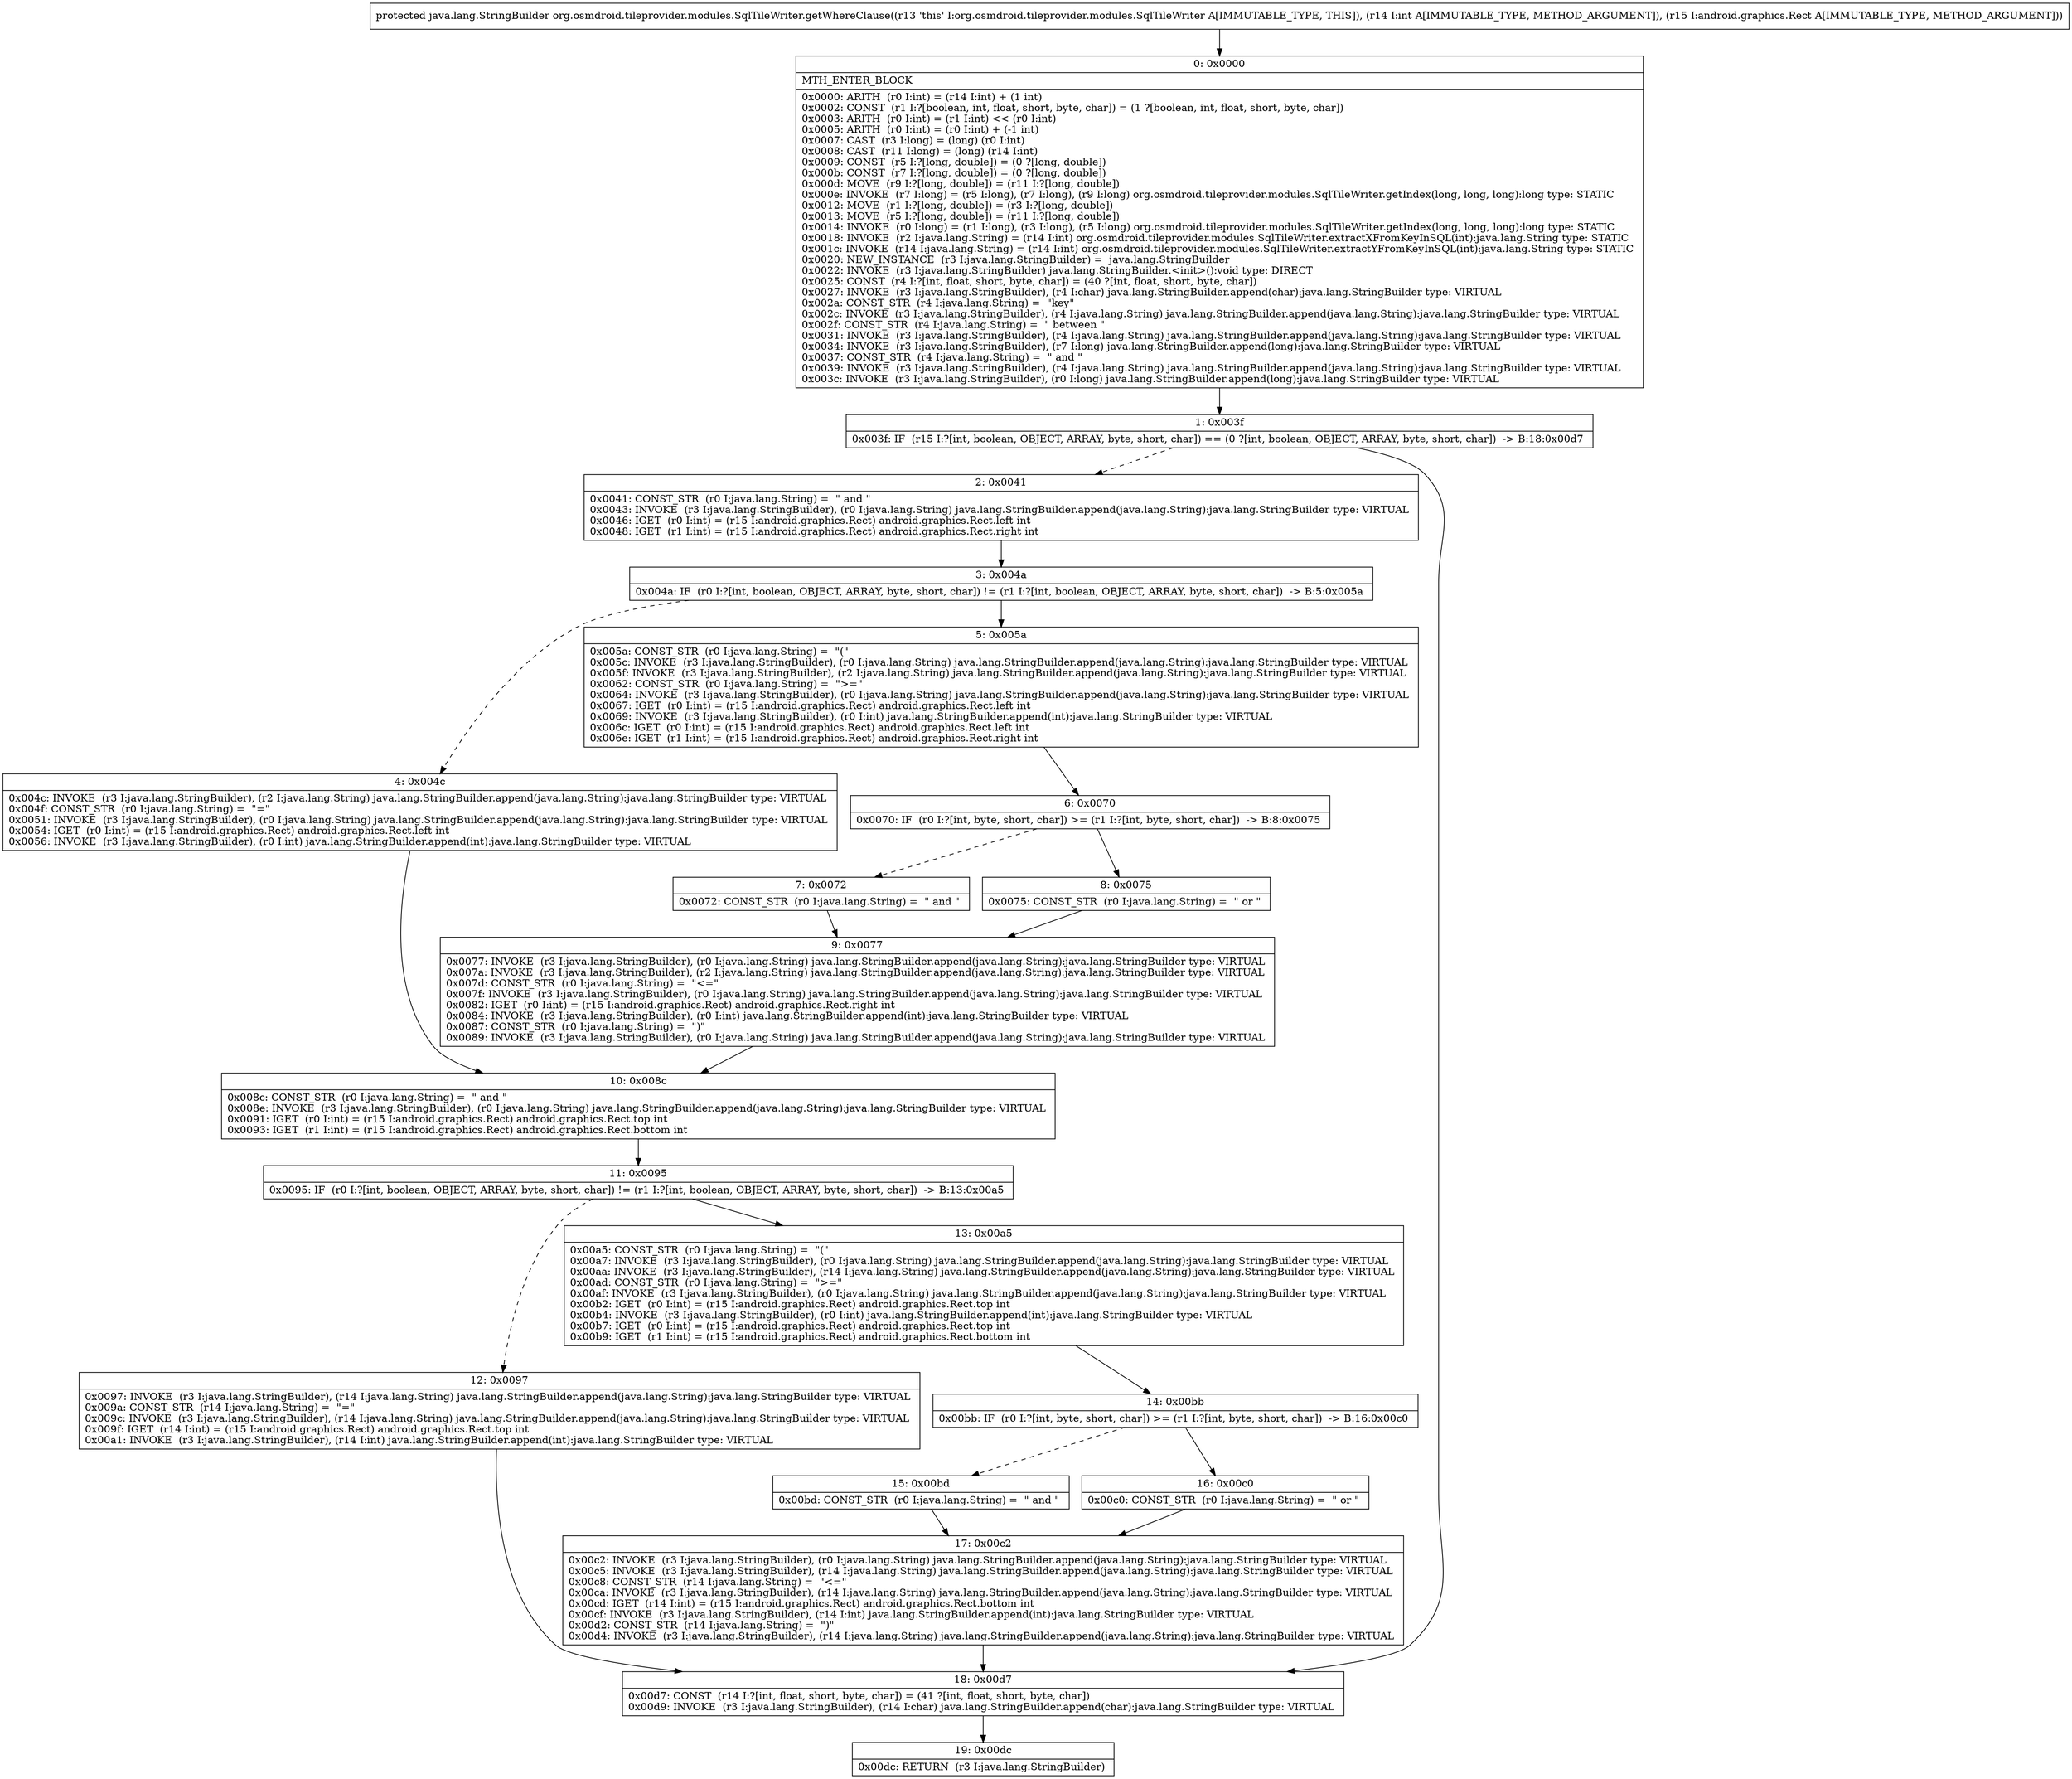 digraph "CFG fororg.osmdroid.tileprovider.modules.SqlTileWriter.getWhereClause(ILandroid\/graphics\/Rect;)Ljava\/lang\/StringBuilder;" {
Node_0 [shape=record,label="{0\:\ 0x0000|MTH_ENTER_BLOCK\l|0x0000: ARITH  (r0 I:int) = (r14 I:int) + (1 int) \l0x0002: CONST  (r1 I:?[boolean, int, float, short, byte, char]) = (1 ?[boolean, int, float, short, byte, char]) \l0x0003: ARITH  (r0 I:int) = (r1 I:int) \<\< (r0 I:int) \l0x0005: ARITH  (r0 I:int) = (r0 I:int) + (\-1 int) \l0x0007: CAST  (r3 I:long) = (long) (r0 I:int) \l0x0008: CAST  (r11 I:long) = (long) (r14 I:int) \l0x0009: CONST  (r5 I:?[long, double]) = (0 ?[long, double]) \l0x000b: CONST  (r7 I:?[long, double]) = (0 ?[long, double]) \l0x000d: MOVE  (r9 I:?[long, double]) = (r11 I:?[long, double]) \l0x000e: INVOKE  (r7 I:long) = (r5 I:long), (r7 I:long), (r9 I:long) org.osmdroid.tileprovider.modules.SqlTileWriter.getIndex(long, long, long):long type: STATIC \l0x0012: MOVE  (r1 I:?[long, double]) = (r3 I:?[long, double]) \l0x0013: MOVE  (r5 I:?[long, double]) = (r11 I:?[long, double]) \l0x0014: INVOKE  (r0 I:long) = (r1 I:long), (r3 I:long), (r5 I:long) org.osmdroid.tileprovider.modules.SqlTileWriter.getIndex(long, long, long):long type: STATIC \l0x0018: INVOKE  (r2 I:java.lang.String) = (r14 I:int) org.osmdroid.tileprovider.modules.SqlTileWriter.extractXFromKeyInSQL(int):java.lang.String type: STATIC \l0x001c: INVOKE  (r14 I:java.lang.String) = (r14 I:int) org.osmdroid.tileprovider.modules.SqlTileWriter.extractYFromKeyInSQL(int):java.lang.String type: STATIC \l0x0020: NEW_INSTANCE  (r3 I:java.lang.StringBuilder) =  java.lang.StringBuilder \l0x0022: INVOKE  (r3 I:java.lang.StringBuilder) java.lang.StringBuilder.\<init\>():void type: DIRECT \l0x0025: CONST  (r4 I:?[int, float, short, byte, char]) = (40 ?[int, float, short, byte, char]) \l0x0027: INVOKE  (r3 I:java.lang.StringBuilder), (r4 I:char) java.lang.StringBuilder.append(char):java.lang.StringBuilder type: VIRTUAL \l0x002a: CONST_STR  (r4 I:java.lang.String) =  \"key\" \l0x002c: INVOKE  (r3 I:java.lang.StringBuilder), (r4 I:java.lang.String) java.lang.StringBuilder.append(java.lang.String):java.lang.StringBuilder type: VIRTUAL \l0x002f: CONST_STR  (r4 I:java.lang.String) =  \" between \" \l0x0031: INVOKE  (r3 I:java.lang.StringBuilder), (r4 I:java.lang.String) java.lang.StringBuilder.append(java.lang.String):java.lang.StringBuilder type: VIRTUAL \l0x0034: INVOKE  (r3 I:java.lang.StringBuilder), (r7 I:long) java.lang.StringBuilder.append(long):java.lang.StringBuilder type: VIRTUAL \l0x0037: CONST_STR  (r4 I:java.lang.String) =  \" and \" \l0x0039: INVOKE  (r3 I:java.lang.StringBuilder), (r4 I:java.lang.String) java.lang.StringBuilder.append(java.lang.String):java.lang.StringBuilder type: VIRTUAL \l0x003c: INVOKE  (r3 I:java.lang.StringBuilder), (r0 I:long) java.lang.StringBuilder.append(long):java.lang.StringBuilder type: VIRTUAL \l}"];
Node_1 [shape=record,label="{1\:\ 0x003f|0x003f: IF  (r15 I:?[int, boolean, OBJECT, ARRAY, byte, short, char]) == (0 ?[int, boolean, OBJECT, ARRAY, byte, short, char])  \-\> B:18:0x00d7 \l}"];
Node_2 [shape=record,label="{2\:\ 0x0041|0x0041: CONST_STR  (r0 I:java.lang.String) =  \" and \" \l0x0043: INVOKE  (r3 I:java.lang.StringBuilder), (r0 I:java.lang.String) java.lang.StringBuilder.append(java.lang.String):java.lang.StringBuilder type: VIRTUAL \l0x0046: IGET  (r0 I:int) = (r15 I:android.graphics.Rect) android.graphics.Rect.left int \l0x0048: IGET  (r1 I:int) = (r15 I:android.graphics.Rect) android.graphics.Rect.right int \l}"];
Node_3 [shape=record,label="{3\:\ 0x004a|0x004a: IF  (r0 I:?[int, boolean, OBJECT, ARRAY, byte, short, char]) != (r1 I:?[int, boolean, OBJECT, ARRAY, byte, short, char])  \-\> B:5:0x005a \l}"];
Node_4 [shape=record,label="{4\:\ 0x004c|0x004c: INVOKE  (r3 I:java.lang.StringBuilder), (r2 I:java.lang.String) java.lang.StringBuilder.append(java.lang.String):java.lang.StringBuilder type: VIRTUAL \l0x004f: CONST_STR  (r0 I:java.lang.String) =  \"=\" \l0x0051: INVOKE  (r3 I:java.lang.StringBuilder), (r0 I:java.lang.String) java.lang.StringBuilder.append(java.lang.String):java.lang.StringBuilder type: VIRTUAL \l0x0054: IGET  (r0 I:int) = (r15 I:android.graphics.Rect) android.graphics.Rect.left int \l0x0056: INVOKE  (r3 I:java.lang.StringBuilder), (r0 I:int) java.lang.StringBuilder.append(int):java.lang.StringBuilder type: VIRTUAL \l}"];
Node_5 [shape=record,label="{5\:\ 0x005a|0x005a: CONST_STR  (r0 I:java.lang.String) =  \"(\" \l0x005c: INVOKE  (r3 I:java.lang.StringBuilder), (r0 I:java.lang.String) java.lang.StringBuilder.append(java.lang.String):java.lang.StringBuilder type: VIRTUAL \l0x005f: INVOKE  (r3 I:java.lang.StringBuilder), (r2 I:java.lang.String) java.lang.StringBuilder.append(java.lang.String):java.lang.StringBuilder type: VIRTUAL \l0x0062: CONST_STR  (r0 I:java.lang.String) =  \"\>=\" \l0x0064: INVOKE  (r3 I:java.lang.StringBuilder), (r0 I:java.lang.String) java.lang.StringBuilder.append(java.lang.String):java.lang.StringBuilder type: VIRTUAL \l0x0067: IGET  (r0 I:int) = (r15 I:android.graphics.Rect) android.graphics.Rect.left int \l0x0069: INVOKE  (r3 I:java.lang.StringBuilder), (r0 I:int) java.lang.StringBuilder.append(int):java.lang.StringBuilder type: VIRTUAL \l0x006c: IGET  (r0 I:int) = (r15 I:android.graphics.Rect) android.graphics.Rect.left int \l0x006e: IGET  (r1 I:int) = (r15 I:android.graphics.Rect) android.graphics.Rect.right int \l}"];
Node_6 [shape=record,label="{6\:\ 0x0070|0x0070: IF  (r0 I:?[int, byte, short, char]) \>= (r1 I:?[int, byte, short, char])  \-\> B:8:0x0075 \l}"];
Node_7 [shape=record,label="{7\:\ 0x0072|0x0072: CONST_STR  (r0 I:java.lang.String) =  \" and \" \l}"];
Node_8 [shape=record,label="{8\:\ 0x0075|0x0075: CONST_STR  (r0 I:java.lang.String) =  \" or \" \l}"];
Node_9 [shape=record,label="{9\:\ 0x0077|0x0077: INVOKE  (r3 I:java.lang.StringBuilder), (r0 I:java.lang.String) java.lang.StringBuilder.append(java.lang.String):java.lang.StringBuilder type: VIRTUAL \l0x007a: INVOKE  (r3 I:java.lang.StringBuilder), (r2 I:java.lang.String) java.lang.StringBuilder.append(java.lang.String):java.lang.StringBuilder type: VIRTUAL \l0x007d: CONST_STR  (r0 I:java.lang.String) =  \"\<=\" \l0x007f: INVOKE  (r3 I:java.lang.StringBuilder), (r0 I:java.lang.String) java.lang.StringBuilder.append(java.lang.String):java.lang.StringBuilder type: VIRTUAL \l0x0082: IGET  (r0 I:int) = (r15 I:android.graphics.Rect) android.graphics.Rect.right int \l0x0084: INVOKE  (r3 I:java.lang.StringBuilder), (r0 I:int) java.lang.StringBuilder.append(int):java.lang.StringBuilder type: VIRTUAL \l0x0087: CONST_STR  (r0 I:java.lang.String) =  \")\" \l0x0089: INVOKE  (r3 I:java.lang.StringBuilder), (r0 I:java.lang.String) java.lang.StringBuilder.append(java.lang.String):java.lang.StringBuilder type: VIRTUAL \l}"];
Node_10 [shape=record,label="{10\:\ 0x008c|0x008c: CONST_STR  (r0 I:java.lang.String) =  \" and \" \l0x008e: INVOKE  (r3 I:java.lang.StringBuilder), (r0 I:java.lang.String) java.lang.StringBuilder.append(java.lang.String):java.lang.StringBuilder type: VIRTUAL \l0x0091: IGET  (r0 I:int) = (r15 I:android.graphics.Rect) android.graphics.Rect.top int \l0x0093: IGET  (r1 I:int) = (r15 I:android.graphics.Rect) android.graphics.Rect.bottom int \l}"];
Node_11 [shape=record,label="{11\:\ 0x0095|0x0095: IF  (r0 I:?[int, boolean, OBJECT, ARRAY, byte, short, char]) != (r1 I:?[int, boolean, OBJECT, ARRAY, byte, short, char])  \-\> B:13:0x00a5 \l}"];
Node_12 [shape=record,label="{12\:\ 0x0097|0x0097: INVOKE  (r3 I:java.lang.StringBuilder), (r14 I:java.lang.String) java.lang.StringBuilder.append(java.lang.String):java.lang.StringBuilder type: VIRTUAL \l0x009a: CONST_STR  (r14 I:java.lang.String) =  \"=\" \l0x009c: INVOKE  (r3 I:java.lang.StringBuilder), (r14 I:java.lang.String) java.lang.StringBuilder.append(java.lang.String):java.lang.StringBuilder type: VIRTUAL \l0x009f: IGET  (r14 I:int) = (r15 I:android.graphics.Rect) android.graphics.Rect.top int \l0x00a1: INVOKE  (r3 I:java.lang.StringBuilder), (r14 I:int) java.lang.StringBuilder.append(int):java.lang.StringBuilder type: VIRTUAL \l}"];
Node_13 [shape=record,label="{13\:\ 0x00a5|0x00a5: CONST_STR  (r0 I:java.lang.String) =  \"(\" \l0x00a7: INVOKE  (r3 I:java.lang.StringBuilder), (r0 I:java.lang.String) java.lang.StringBuilder.append(java.lang.String):java.lang.StringBuilder type: VIRTUAL \l0x00aa: INVOKE  (r3 I:java.lang.StringBuilder), (r14 I:java.lang.String) java.lang.StringBuilder.append(java.lang.String):java.lang.StringBuilder type: VIRTUAL \l0x00ad: CONST_STR  (r0 I:java.lang.String) =  \"\>=\" \l0x00af: INVOKE  (r3 I:java.lang.StringBuilder), (r0 I:java.lang.String) java.lang.StringBuilder.append(java.lang.String):java.lang.StringBuilder type: VIRTUAL \l0x00b2: IGET  (r0 I:int) = (r15 I:android.graphics.Rect) android.graphics.Rect.top int \l0x00b4: INVOKE  (r3 I:java.lang.StringBuilder), (r0 I:int) java.lang.StringBuilder.append(int):java.lang.StringBuilder type: VIRTUAL \l0x00b7: IGET  (r0 I:int) = (r15 I:android.graphics.Rect) android.graphics.Rect.top int \l0x00b9: IGET  (r1 I:int) = (r15 I:android.graphics.Rect) android.graphics.Rect.bottom int \l}"];
Node_14 [shape=record,label="{14\:\ 0x00bb|0x00bb: IF  (r0 I:?[int, byte, short, char]) \>= (r1 I:?[int, byte, short, char])  \-\> B:16:0x00c0 \l}"];
Node_15 [shape=record,label="{15\:\ 0x00bd|0x00bd: CONST_STR  (r0 I:java.lang.String) =  \" and \" \l}"];
Node_16 [shape=record,label="{16\:\ 0x00c0|0x00c0: CONST_STR  (r0 I:java.lang.String) =  \" or \" \l}"];
Node_17 [shape=record,label="{17\:\ 0x00c2|0x00c2: INVOKE  (r3 I:java.lang.StringBuilder), (r0 I:java.lang.String) java.lang.StringBuilder.append(java.lang.String):java.lang.StringBuilder type: VIRTUAL \l0x00c5: INVOKE  (r3 I:java.lang.StringBuilder), (r14 I:java.lang.String) java.lang.StringBuilder.append(java.lang.String):java.lang.StringBuilder type: VIRTUAL \l0x00c8: CONST_STR  (r14 I:java.lang.String) =  \"\<=\" \l0x00ca: INVOKE  (r3 I:java.lang.StringBuilder), (r14 I:java.lang.String) java.lang.StringBuilder.append(java.lang.String):java.lang.StringBuilder type: VIRTUAL \l0x00cd: IGET  (r14 I:int) = (r15 I:android.graphics.Rect) android.graphics.Rect.bottom int \l0x00cf: INVOKE  (r3 I:java.lang.StringBuilder), (r14 I:int) java.lang.StringBuilder.append(int):java.lang.StringBuilder type: VIRTUAL \l0x00d2: CONST_STR  (r14 I:java.lang.String) =  \")\" \l0x00d4: INVOKE  (r3 I:java.lang.StringBuilder), (r14 I:java.lang.String) java.lang.StringBuilder.append(java.lang.String):java.lang.StringBuilder type: VIRTUAL \l}"];
Node_18 [shape=record,label="{18\:\ 0x00d7|0x00d7: CONST  (r14 I:?[int, float, short, byte, char]) = (41 ?[int, float, short, byte, char]) \l0x00d9: INVOKE  (r3 I:java.lang.StringBuilder), (r14 I:char) java.lang.StringBuilder.append(char):java.lang.StringBuilder type: VIRTUAL \l}"];
Node_19 [shape=record,label="{19\:\ 0x00dc|0x00dc: RETURN  (r3 I:java.lang.StringBuilder) \l}"];
MethodNode[shape=record,label="{protected java.lang.StringBuilder org.osmdroid.tileprovider.modules.SqlTileWriter.getWhereClause((r13 'this' I:org.osmdroid.tileprovider.modules.SqlTileWriter A[IMMUTABLE_TYPE, THIS]), (r14 I:int A[IMMUTABLE_TYPE, METHOD_ARGUMENT]), (r15 I:android.graphics.Rect A[IMMUTABLE_TYPE, METHOD_ARGUMENT])) }"];
MethodNode -> Node_0;
Node_0 -> Node_1;
Node_1 -> Node_2[style=dashed];
Node_1 -> Node_18;
Node_2 -> Node_3;
Node_3 -> Node_4[style=dashed];
Node_3 -> Node_5;
Node_4 -> Node_10;
Node_5 -> Node_6;
Node_6 -> Node_7[style=dashed];
Node_6 -> Node_8;
Node_7 -> Node_9;
Node_8 -> Node_9;
Node_9 -> Node_10;
Node_10 -> Node_11;
Node_11 -> Node_12[style=dashed];
Node_11 -> Node_13;
Node_12 -> Node_18;
Node_13 -> Node_14;
Node_14 -> Node_15[style=dashed];
Node_14 -> Node_16;
Node_15 -> Node_17;
Node_16 -> Node_17;
Node_17 -> Node_18;
Node_18 -> Node_19;
}

